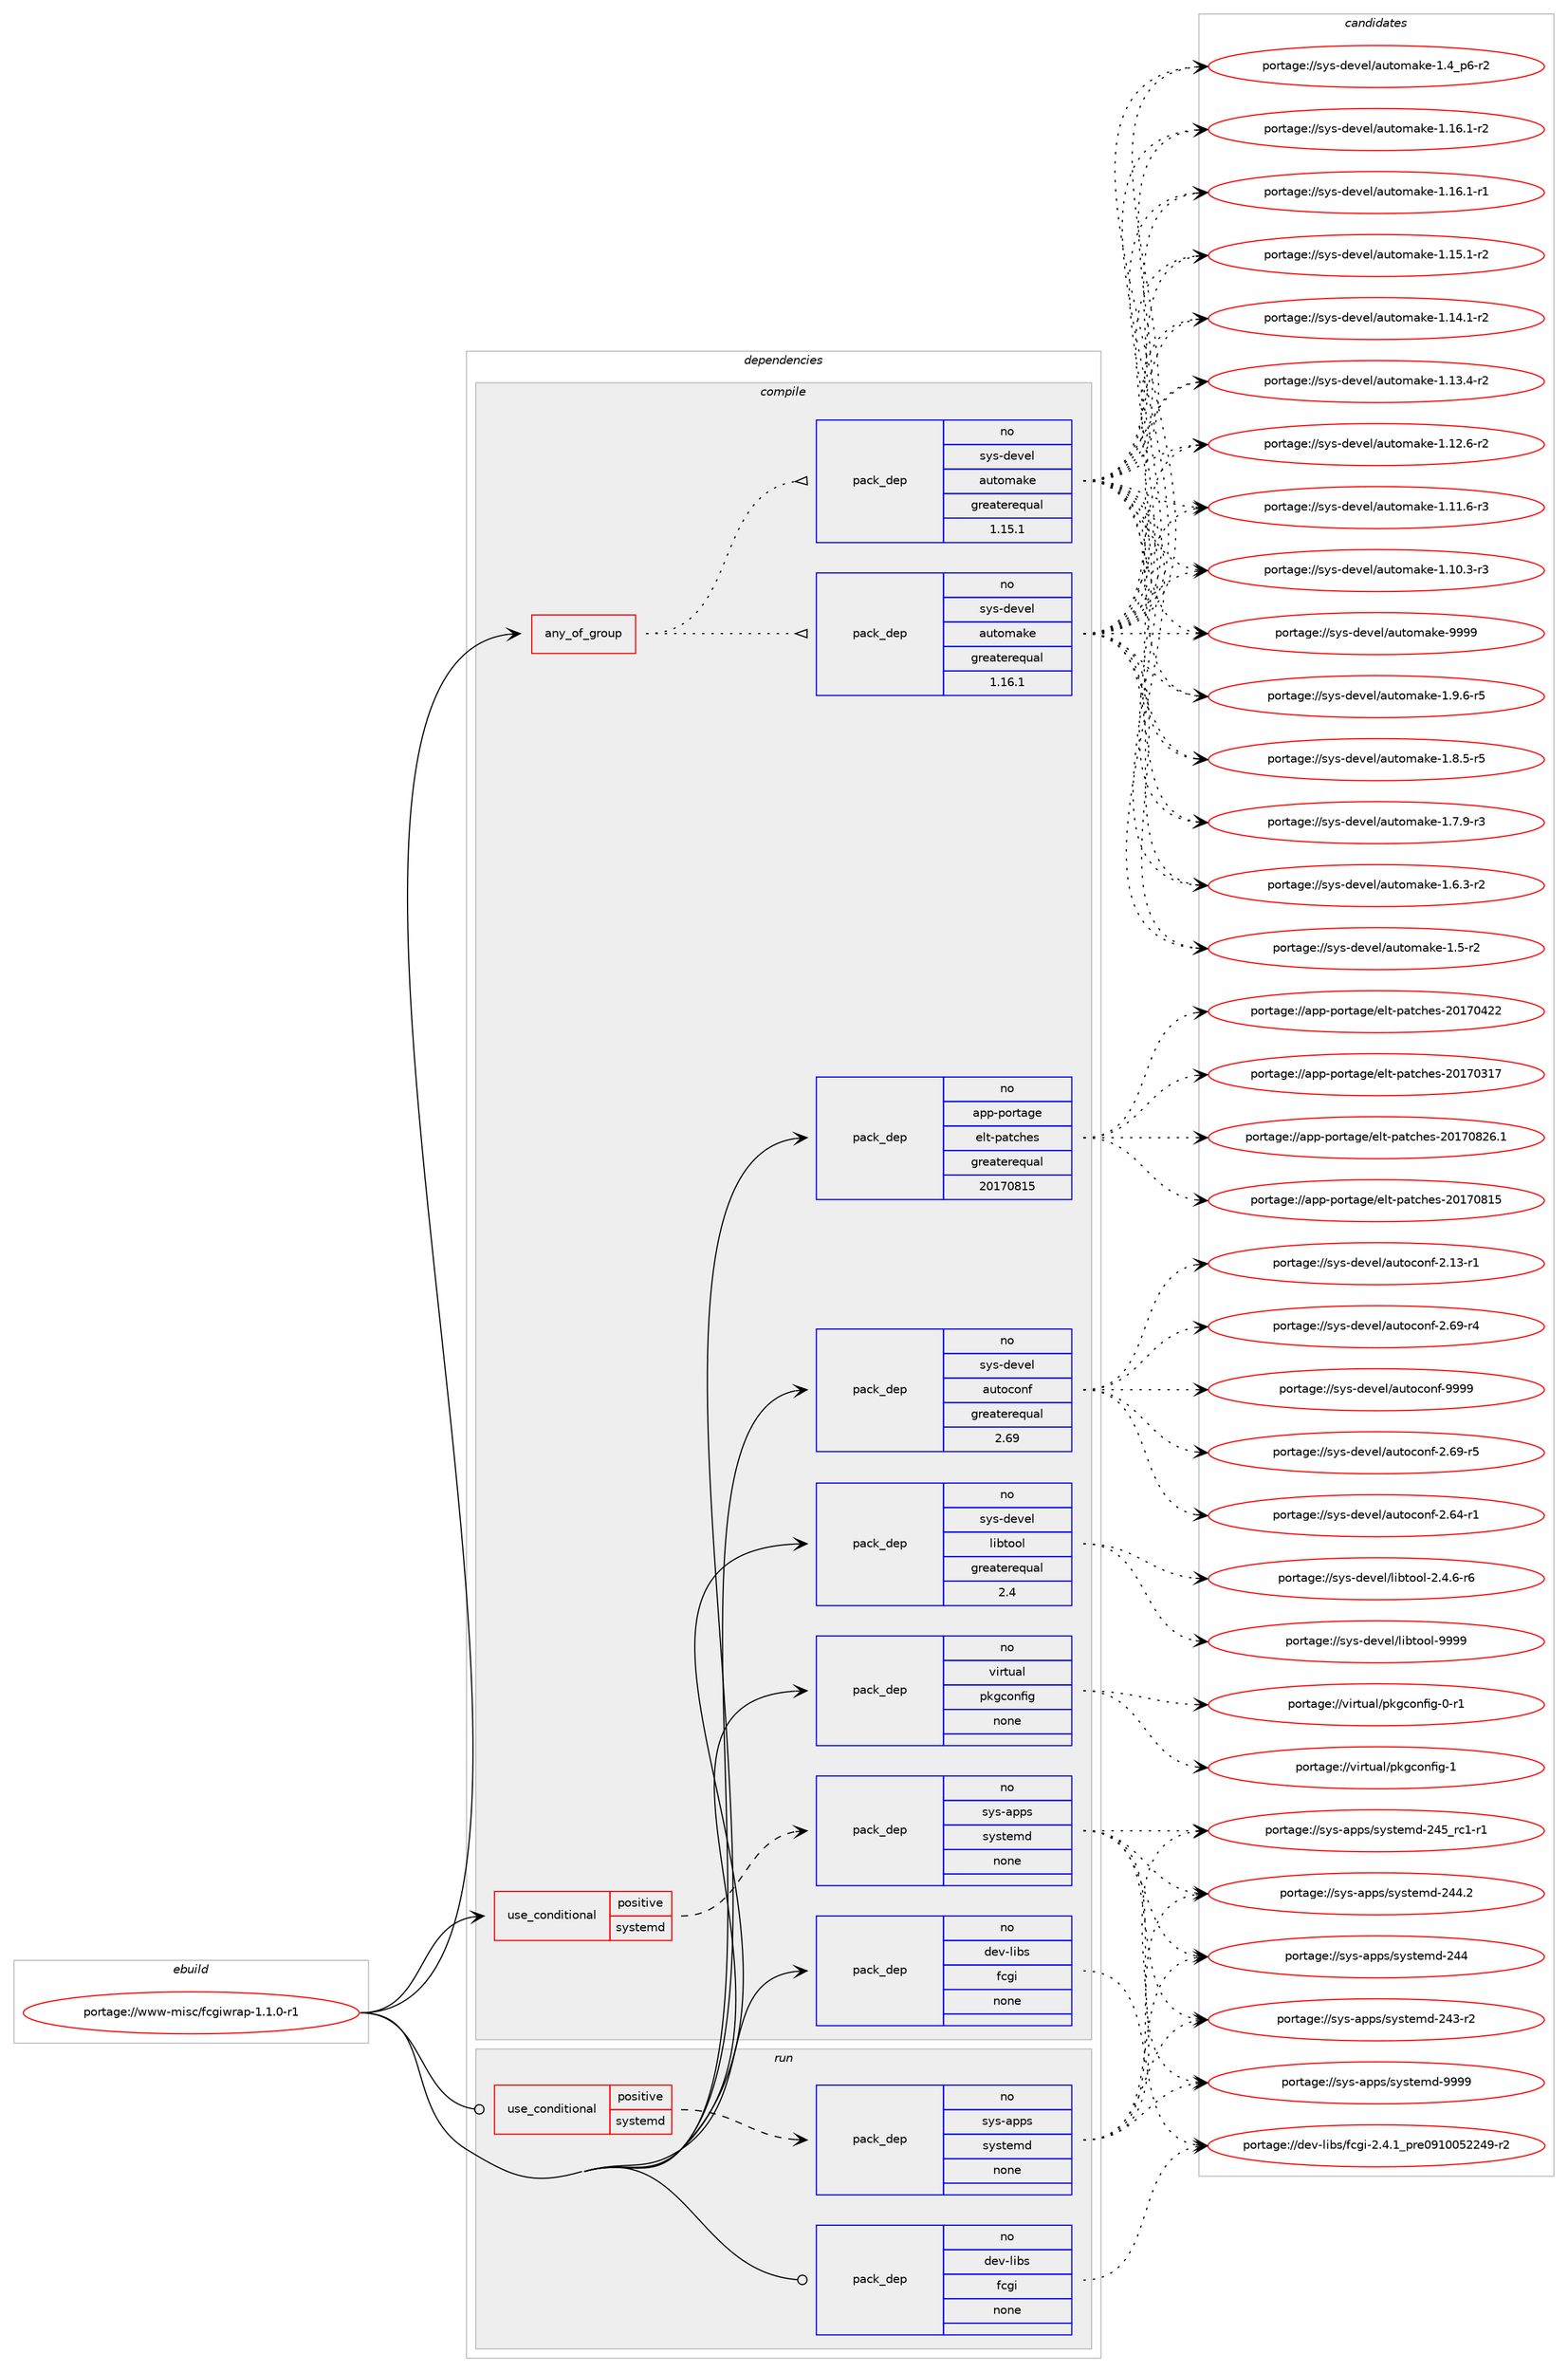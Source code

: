 digraph prolog {

# *************
# Graph options
# *************

newrank=true;
concentrate=true;
compound=true;
graph [rankdir=LR,fontname=Helvetica,fontsize=10,ranksep=1.5];#, ranksep=2.5, nodesep=0.2];
edge  [arrowhead=vee];
node  [fontname=Helvetica,fontsize=10];

# **********
# The ebuild
# **********

subgraph cluster_leftcol {
color=gray;
rank=same;
label=<<i>ebuild</i>>;
id [label="portage://www-misc/fcgiwrap-1.1.0-r1", color=red, width=4, href="../www-misc/fcgiwrap-1.1.0-r1.svg"];
}

# ****************
# The dependencies
# ****************

subgraph cluster_midcol {
color=gray;
label=<<i>dependencies</i>>;
subgraph cluster_compile {
fillcolor="#eeeeee";
style=filled;
label=<<i>compile</i>>;
subgraph any482 {
dependency27496 [label=<<TABLE BORDER="0" CELLBORDER="1" CELLSPACING="0" CELLPADDING="4"><TR><TD CELLPADDING="10">any_of_group</TD></TR></TABLE>>, shape=none, color=red];subgraph pack22377 {
dependency27497 [label=<<TABLE BORDER="0" CELLBORDER="1" CELLSPACING="0" CELLPADDING="4" WIDTH="220"><TR><TD ROWSPAN="6" CELLPADDING="30">pack_dep</TD></TR><TR><TD WIDTH="110">no</TD></TR><TR><TD>sys-devel</TD></TR><TR><TD>automake</TD></TR><TR><TD>greaterequal</TD></TR><TR><TD>1.16.1</TD></TR></TABLE>>, shape=none, color=blue];
}
dependency27496:e -> dependency27497:w [weight=20,style="dotted",arrowhead="oinv"];
subgraph pack22378 {
dependency27498 [label=<<TABLE BORDER="0" CELLBORDER="1" CELLSPACING="0" CELLPADDING="4" WIDTH="220"><TR><TD ROWSPAN="6" CELLPADDING="30">pack_dep</TD></TR><TR><TD WIDTH="110">no</TD></TR><TR><TD>sys-devel</TD></TR><TR><TD>automake</TD></TR><TR><TD>greaterequal</TD></TR><TR><TD>1.15.1</TD></TR></TABLE>>, shape=none, color=blue];
}
dependency27496:e -> dependency27498:w [weight=20,style="dotted",arrowhead="oinv"];
}
id:e -> dependency27496:w [weight=20,style="solid",arrowhead="vee"];
subgraph cond4614 {
dependency27499 [label=<<TABLE BORDER="0" CELLBORDER="1" CELLSPACING="0" CELLPADDING="4"><TR><TD ROWSPAN="3" CELLPADDING="10">use_conditional</TD></TR><TR><TD>positive</TD></TR><TR><TD>systemd</TD></TR></TABLE>>, shape=none, color=red];
subgraph pack22379 {
dependency27500 [label=<<TABLE BORDER="0" CELLBORDER="1" CELLSPACING="0" CELLPADDING="4" WIDTH="220"><TR><TD ROWSPAN="6" CELLPADDING="30">pack_dep</TD></TR><TR><TD WIDTH="110">no</TD></TR><TR><TD>sys-apps</TD></TR><TR><TD>systemd</TD></TR><TR><TD>none</TD></TR><TR><TD></TD></TR></TABLE>>, shape=none, color=blue];
}
dependency27499:e -> dependency27500:w [weight=20,style="dashed",arrowhead="vee"];
}
id:e -> dependency27499:w [weight=20,style="solid",arrowhead="vee"];
subgraph pack22380 {
dependency27501 [label=<<TABLE BORDER="0" CELLBORDER="1" CELLSPACING="0" CELLPADDING="4" WIDTH="220"><TR><TD ROWSPAN="6" CELLPADDING="30">pack_dep</TD></TR><TR><TD WIDTH="110">no</TD></TR><TR><TD>app-portage</TD></TR><TR><TD>elt-patches</TD></TR><TR><TD>greaterequal</TD></TR><TR><TD>20170815</TD></TR></TABLE>>, shape=none, color=blue];
}
id:e -> dependency27501:w [weight=20,style="solid",arrowhead="vee"];
subgraph pack22381 {
dependency27502 [label=<<TABLE BORDER="0" CELLBORDER="1" CELLSPACING="0" CELLPADDING="4" WIDTH="220"><TR><TD ROWSPAN="6" CELLPADDING="30">pack_dep</TD></TR><TR><TD WIDTH="110">no</TD></TR><TR><TD>dev-libs</TD></TR><TR><TD>fcgi</TD></TR><TR><TD>none</TD></TR><TR><TD></TD></TR></TABLE>>, shape=none, color=blue];
}
id:e -> dependency27502:w [weight=20,style="solid",arrowhead="vee"];
subgraph pack22382 {
dependency27503 [label=<<TABLE BORDER="0" CELLBORDER="1" CELLSPACING="0" CELLPADDING="4" WIDTH="220"><TR><TD ROWSPAN="6" CELLPADDING="30">pack_dep</TD></TR><TR><TD WIDTH="110">no</TD></TR><TR><TD>sys-devel</TD></TR><TR><TD>autoconf</TD></TR><TR><TD>greaterequal</TD></TR><TR><TD>2.69</TD></TR></TABLE>>, shape=none, color=blue];
}
id:e -> dependency27503:w [weight=20,style="solid",arrowhead="vee"];
subgraph pack22383 {
dependency27504 [label=<<TABLE BORDER="0" CELLBORDER="1" CELLSPACING="0" CELLPADDING="4" WIDTH="220"><TR><TD ROWSPAN="6" CELLPADDING="30">pack_dep</TD></TR><TR><TD WIDTH="110">no</TD></TR><TR><TD>sys-devel</TD></TR><TR><TD>libtool</TD></TR><TR><TD>greaterequal</TD></TR><TR><TD>2.4</TD></TR></TABLE>>, shape=none, color=blue];
}
id:e -> dependency27504:w [weight=20,style="solid",arrowhead="vee"];
subgraph pack22384 {
dependency27505 [label=<<TABLE BORDER="0" CELLBORDER="1" CELLSPACING="0" CELLPADDING="4" WIDTH="220"><TR><TD ROWSPAN="6" CELLPADDING="30">pack_dep</TD></TR><TR><TD WIDTH="110">no</TD></TR><TR><TD>virtual</TD></TR><TR><TD>pkgconfig</TD></TR><TR><TD>none</TD></TR><TR><TD></TD></TR></TABLE>>, shape=none, color=blue];
}
id:e -> dependency27505:w [weight=20,style="solid",arrowhead="vee"];
}
subgraph cluster_compileandrun {
fillcolor="#eeeeee";
style=filled;
label=<<i>compile and run</i>>;
}
subgraph cluster_run {
fillcolor="#eeeeee";
style=filled;
label=<<i>run</i>>;
subgraph cond4615 {
dependency27506 [label=<<TABLE BORDER="0" CELLBORDER="1" CELLSPACING="0" CELLPADDING="4"><TR><TD ROWSPAN="3" CELLPADDING="10">use_conditional</TD></TR><TR><TD>positive</TD></TR><TR><TD>systemd</TD></TR></TABLE>>, shape=none, color=red];
subgraph pack22385 {
dependency27507 [label=<<TABLE BORDER="0" CELLBORDER="1" CELLSPACING="0" CELLPADDING="4" WIDTH="220"><TR><TD ROWSPAN="6" CELLPADDING="30">pack_dep</TD></TR><TR><TD WIDTH="110">no</TD></TR><TR><TD>sys-apps</TD></TR><TR><TD>systemd</TD></TR><TR><TD>none</TD></TR><TR><TD></TD></TR></TABLE>>, shape=none, color=blue];
}
dependency27506:e -> dependency27507:w [weight=20,style="dashed",arrowhead="vee"];
}
id:e -> dependency27506:w [weight=20,style="solid",arrowhead="odot"];
subgraph pack22386 {
dependency27508 [label=<<TABLE BORDER="0" CELLBORDER="1" CELLSPACING="0" CELLPADDING="4" WIDTH="220"><TR><TD ROWSPAN="6" CELLPADDING="30">pack_dep</TD></TR><TR><TD WIDTH="110">no</TD></TR><TR><TD>dev-libs</TD></TR><TR><TD>fcgi</TD></TR><TR><TD>none</TD></TR><TR><TD></TD></TR></TABLE>>, shape=none, color=blue];
}
id:e -> dependency27508:w [weight=20,style="solid",arrowhead="odot"];
}
}

# **************
# The candidates
# **************

subgraph cluster_choices {
rank=same;
color=gray;
label=<<i>candidates</i>>;

subgraph choice22377 {
color=black;
nodesep=1;
choice115121115451001011181011084797117116111109971071014557575757 [label="portage://sys-devel/automake-9999", color=red, width=4,href="../sys-devel/automake-9999.svg"];
choice115121115451001011181011084797117116111109971071014549465746544511453 [label="portage://sys-devel/automake-1.9.6-r5", color=red, width=4,href="../sys-devel/automake-1.9.6-r5.svg"];
choice115121115451001011181011084797117116111109971071014549465646534511453 [label="portage://sys-devel/automake-1.8.5-r5", color=red, width=4,href="../sys-devel/automake-1.8.5-r5.svg"];
choice115121115451001011181011084797117116111109971071014549465546574511451 [label="portage://sys-devel/automake-1.7.9-r3", color=red, width=4,href="../sys-devel/automake-1.7.9-r3.svg"];
choice115121115451001011181011084797117116111109971071014549465446514511450 [label="portage://sys-devel/automake-1.6.3-r2", color=red, width=4,href="../sys-devel/automake-1.6.3-r2.svg"];
choice11512111545100101118101108479711711611110997107101454946534511450 [label="portage://sys-devel/automake-1.5-r2", color=red, width=4,href="../sys-devel/automake-1.5-r2.svg"];
choice115121115451001011181011084797117116111109971071014549465295112544511450 [label="portage://sys-devel/automake-1.4_p6-r2", color=red, width=4,href="../sys-devel/automake-1.4_p6-r2.svg"];
choice11512111545100101118101108479711711611110997107101454946495446494511450 [label="portage://sys-devel/automake-1.16.1-r2", color=red, width=4,href="../sys-devel/automake-1.16.1-r2.svg"];
choice11512111545100101118101108479711711611110997107101454946495446494511449 [label="portage://sys-devel/automake-1.16.1-r1", color=red, width=4,href="../sys-devel/automake-1.16.1-r1.svg"];
choice11512111545100101118101108479711711611110997107101454946495346494511450 [label="portage://sys-devel/automake-1.15.1-r2", color=red, width=4,href="../sys-devel/automake-1.15.1-r2.svg"];
choice11512111545100101118101108479711711611110997107101454946495246494511450 [label="portage://sys-devel/automake-1.14.1-r2", color=red, width=4,href="../sys-devel/automake-1.14.1-r2.svg"];
choice11512111545100101118101108479711711611110997107101454946495146524511450 [label="portage://sys-devel/automake-1.13.4-r2", color=red, width=4,href="../sys-devel/automake-1.13.4-r2.svg"];
choice11512111545100101118101108479711711611110997107101454946495046544511450 [label="portage://sys-devel/automake-1.12.6-r2", color=red, width=4,href="../sys-devel/automake-1.12.6-r2.svg"];
choice11512111545100101118101108479711711611110997107101454946494946544511451 [label="portage://sys-devel/automake-1.11.6-r3", color=red, width=4,href="../sys-devel/automake-1.11.6-r3.svg"];
choice11512111545100101118101108479711711611110997107101454946494846514511451 [label="portage://sys-devel/automake-1.10.3-r3", color=red, width=4,href="../sys-devel/automake-1.10.3-r3.svg"];
dependency27497:e -> choice115121115451001011181011084797117116111109971071014557575757:w [style=dotted,weight="100"];
dependency27497:e -> choice115121115451001011181011084797117116111109971071014549465746544511453:w [style=dotted,weight="100"];
dependency27497:e -> choice115121115451001011181011084797117116111109971071014549465646534511453:w [style=dotted,weight="100"];
dependency27497:e -> choice115121115451001011181011084797117116111109971071014549465546574511451:w [style=dotted,weight="100"];
dependency27497:e -> choice115121115451001011181011084797117116111109971071014549465446514511450:w [style=dotted,weight="100"];
dependency27497:e -> choice11512111545100101118101108479711711611110997107101454946534511450:w [style=dotted,weight="100"];
dependency27497:e -> choice115121115451001011181011084797117116111109971071014549465295112544511450:w [style=dotted,weight="100"];
dependency27497:e -> choice11512111545100101118101108479711711611110997107101454946495446494511450:w [style=dotted,weight="100"];
dependency27497:e -> choice11512111545100101118101108479711711611110997107101454946495446494511449:w [style=dotted,weight="100"];
dependency27497:e -> choice11512111545100101118101108479711711611110997107101454946495346494511450:w [style=dotted,weight="100"];
dependency27497:e -> choice11512111545100101118101108479711711611110997107101454946495246494511450:w [style=dotted,weight="100"];
dependency27497:e -> choice11512111545100101118101108479711711611110997107101454946495146524511450:w [style=dotted,weight="100"];
dependency27497:e -> choice11512111545100101118101108479711711611110997107101454946495046544511450:w [style=dotted,weight="100"];
dependency27497:e -> choice11512111545100101118101108479711711611110997107101454946494946544511451:w [style=dotted,weight="100"];
dependency27497:e -> choice11512111545100101118101108479711711611110997107101454946494846514511451:w [style=dotted,weight="100"];
}
subgraph choice22378 {
color=black;
nodesep=1;
choice115121115451001011181011084797117116111109971071014557575757 [label="portage://sys-devel/automake-9999", color=red, width=4,href="../sys-devel/automake-9999.svg"];
choice115121115451001011181011084797117116111109971071014549465746544511453 [label="portage://sys-devel/automake-1.9.6-r5", color=red, width=4,href="../sys-devel/automake-1.9.6-r5.svg"];
choice115121115451001011181011084797117116111109971071014549465646534511453 [label="portage://sys-devel/automake-1.8.5-r5", color=red, width=4,href="../sys-devel/automake-1.8.5-r5.svg"];
choice115121115451001011181011084797117116111109971071014549465546574511451 [label="portage://sys-devel/automake-1.7.9-r3", color=red, width=4,href="../sys-devel/automake-1.7.9-r3.svg"];
choice115121115451001011181011084797117116111109971071014549465446514511450 [label="portage://sys-devel/automake-1.6.3-r2", color=red, width=4,href="../sys-devel/automake-1.6.3-r2.svg"];
choice11512111545100101118101108479711711611110997107101454946534511450 [label="portage://sys-devel/automake-1.5-r2", color=red, width=4,href="../sys-devel/automake-1.5-r2.svg"];
choice115121115451001011181011084797117116111109971071014549465295112544511450 [label="portage://sys-devel/automake-1.4_p6-r2", color=red, width=4,href="../sys-devel/automake-1.4_p6-r2.svg"];
choice11512111545100101118101108479711711611110997107101454946495446494511450 [label="portage://sys-devel/automake-1.16.1-r2", color=red, width=4,href="../sys-devel/automake-1.16.1-r2.svg"];
choice11512111545100101118101108479711711611110997107101454946495446494511449 [label="portage://sys-devel/automake-1.16.1-r1", color=red, width=4,href="../sys-devel/automake-1.16.1-r1.svg"];
choice11512111545100101118101108479711711611110997107101454946495346494511450 [label="portage://sys-devel/automake-1.15.1-r2", color=red, width=4,href="../sys-devel/automake-1.15.1-r2.svg"];
choice11512111545100101118101108479711711611110997107101454946495246494511450 [label="portage://sys-devel/automake-1.14.1-r2", color=red, width=4,href="../sys-devel/automake-1.14.1-r2.svg"];
choice11512111545100101118101108479711711611110997107101454946495146524511450 [label="portage://sys-devel/automake-1.13.4-r2", color=red, width=4,href="../sys-devel/automake-1.13.4-r2.svg"];
choice11512111545100101118101108479711711611110997107101454946495046544511450 [label="portage://sys-devel/automake-1.12.6-r2", color=red, width=4,href="../sys-devel/automake-1.12.6-r2.svg"];
choice11512111545100101118101108479711711611110997107101454946494946544511451 [label="portage://sys-devel/automake-1.11.6-r3", color=red, width=4,href="../sys-devel/automake-1.11.6-r3.svg"];
choice11512111545100101118101108479711711611110997107101454946494846514511451 [label="portage://sys-devel/automake-1.10.3-r3", color=red, width=4,href="../sys-devel/automake-1.10.3-r3.svg"];
dependency27498:e -> choice115121115451001011181011084797117116111109971071014557575757:w [style=dotted,weight="100"];
dependency27498:e -> choice115121115451001011181011084797117116111109971071014549465746544511453:w [style=dotted,weight="100"];
dependency27498:e -> choice115121115451001011181011084797117116111109971071014549465646534511453:w [style=dotted,weight="100"];
dependency27498:e -> choice115121115451001011181011084797117116111109971071014549465546574511451:w [style=dotted,weight="100"];
dependency27498:e -> choice115121115451001011181011084797117116111109971071014549465446514511450:w [style=dotted,weight="100"];
dependency27498:e -> choice11512111545100101118101108479711711611110997107101454946534511450:w [style=dotted,weight="100"];
dependency27498:e -> choice115121115451001011181011084797117116111109971071014549465295112544511450:w [style=dotted,weight="100"];
dependency27498:e -> choice11512111545100101118101108479711711611110997107101454946495446494511450:w [style=dotted,weight="100"];
dependency27498:e -> choice11512111545100101118101108479711711611110997107101454946495446494511449:w [style=dotted,weight="100"];
dependency27498:e -> choice11512111545100101118101108479711711611110997107101454946495346494511450:w [style=dotted,weight="100"];
dependency27498:e -> choice11512111545100101118101108479711711611110997107101454946495246494511450:w [style=dotted,weight="100"];
dependency27498:e -> choice11512111545100101118101108479711711611110997107101454946495146524511450:w [style=dotted,weight="100"];
dependency27498:e -> choice11512111545100101118101108479711711611110997107101454946495046544511450:w [style=dotted,weight="100"];
dependency27498:e -> choice11512111545100101118101108479711711611110997107101454946494946544511451:w [style=dotted,weight="100"];
dependency27498:e -> choice11512111545100101118101108479711711611110997107101454946494846514511451:w [style=dotted,weight="100"];
}
subgraph choice22379 {
color=black;
nodesep=1;
choice1151211154597112112115471151211151161011091004557575757 [label="portage://sys-apps/systemd-9999", color=red, width=4,href="../sys-apps/systemd-9999.svg"];
choice115121115459711211211547115121115116101109100455052539511499494511449 [label="portage://sys-apps/systemd-245_rc1-r1", color=red, width=4,href="../sys-apps/systemd-245_rc1-r1.svg"];
choice115121115459711211211547115121115116101109100455052524650 [label="portage://sys-apps/systemd-244.2", color=red, width=4,href="../sys-apps/systemd-244.2.svg"];
choice11512111545971121121154711512111511610110910045505252 [label="portage://sys-apps/systemd-244", color=red, width=4,href="../sys-apps/systemd-244.svg"];
choice115121115459711211211547115121115116101109100455052514511450 [label="portage://sys-apps/systemd-243-r2", color=red, width=4,href="../sys-apps/systemd-243-r2.svg"];
dependency27500:e -> choice1151211154597112112115471151211151161011091004557575757:w [style=dotted,weight="100"];
dependency27500:e -> choice115121115459711211211547115121115116101109100455052539511499494511449:w [style=dotted,weight="100"];
dependency27500:e -> choice115121115459711211211547115121115116101109100455052524650:w [style=dotted,weight="100"];
dependency27500:e -> choice11512111545971121121154711512111511610110910045505252:w [style=dotted,weight="100"];
dependency27500:e -> choice115121115459711211211547115121115116101109100455052514511450:w [style=dotted,weight="100"];
}
subgraph choice22380 {
color=black;
nodesep=1;
choice971121124511211111411697103101471011081164511297116991041011154550484955485650544649 [label="portage://app-portage/elt-patches-20170826.1", color=red, width=4,href="../app-portage/elt-patches-20170826.1.svg"];
choice97112112451121111141169710310147101108116451129711699104101115455048495548564953 [label="portage://app-portage/elt-patches-20170815", color=red, width=4,href="../app-portage/elt-patches-20170815.svg"];
choice97112112451121111141169710310147101108116451129711699104101115455048495548525050 [label="portage://app-portage/elt-patches-20170422", color=red, width=4,href="../app-portage/elt-patches-20170422.svg"];
choice97112112451121111141169710310147101108116451129711699104101115455048495548514955 [label="portage://app-portage/elt-patches-20170317", color=red, width=4,href="../app-portage/elt-patches-20170317.svg"];
dependency27501:e -> choice971121124511211111411697103101471011081164511297116991041011154550484955485650544649:w [style=dotted,weight="100"];
dependency27501:e -> choice97112112451121111141169710310147101108116451129711699104101115455048495548564953:w [style=dotted,weight="100"];
dependency27501:e -> choice97112112451121111141169710310147101108116451129711699104101115455048495548525050:w [style=dotted,weight="100"];
dependency27501:e -> choice97112112451121111141169710310147101108116451129711699104101115455048495548514955:w [style=dotted,weight="100"];
}
subgraph choice22381 {
color=black;
nodesep=1;
choice1001011184510810598115471029910310545504652464995112114101485749484853505052574511450 [label="portage://dev-libs/fcgi-2.4.1_pre0910052249-r2", color=red, width=4,href="../dev-libs/fcgi-2.4.1_pre0910052249-r2.svg"];
dependency27502:e -> choice1001011184510810598115471029910310545504652464995112114101485749484853505052574511450:w [style=dotted,weight="100"];
}
subgraph choice22382 {
color=black;
nodesep=1;
choice115121115451001011181011084797117116111991111101024557575757 [label="portage://sys-devel/autoconf-9999", color=red, width=4,href="../sys-devel/autoconf-9999.svg"];
choice1151211154510010111810110847971171161119911111010245504654574511453 [label="portage://sys-devel/autoconf-2.69-r5", color=red, width=4,href="../sys-devel/autoconf-2.69-r5.svg"];
choice1151211154510010111810110847971171161119911111010245504654574511452 [label="portage://sys-devel/autoconf-2.69-r4", color=red, width=4,href="../sys-devel/autoconf-2.69-r4.svg"];
choice1151211154510010111810110847971171161119911111010245504654524511449 [label="portage://sys-devel/autoconf-2.64-r1", color=red, width=4,href="../sys-devel/autoconf-2.64-r1.svg"];
choice1151211154510010111810110847971171161119911111010245504649514511449 [label="portage://sys-devel/autoconf-2.13-r1", color=red, width=4,href="../sys-devel/autoconf-2.13-r1.svg"];
dependency27503:e -> choice115121115451001011181011084797117116111991111101024557575757:w [style=dotted,weight="100"];
dependency27503:e -> choice1151211154510010111810110847971171161119911111010245504654574511453:w [style=dotted,weight="100"];
dependency27503:e -> choice1151211154510010111810110847971171161119911111010245504654574511452:w [style=dotted,weight="100"];
dependency27503:e -> choice1151211154510010111810110847971171161119911111010245504654524511449:w [style=dotted,weight="100"];
dependency27503:e -> choice1151211154510010111810110847971171161119911111010245504649514511449:w [style=dotted,weight="100"];
}
subgraph choice22383 {
color=black;
nodesep=1;
choice1151211154510010111810110847108105981161111111084557575757 [label="portage://sys-devel/libtool-9999", color=red, width=4,href="../sys-devel/libtool-9999.svg"];
choice1151211154510010111810110847108105981161111111084550465246544511454 [label="portage://sys-devel/libtool-2.4.6-r6", color=red, width=4,href="../sys-devel/libtool-2.4.6-r6.svg"];
dependency27504:e -> choice1151211154510010111810110847108105981161111111084557575757:w [style=dotted,weight="100"];
dependency27504:e -> choice1151211154510010111810110847108105981161111111084550465246544511454:w [style=dotted,weight="100"];
}
subgraph choice22384 {
color=black;
nodesep=1;
choice1181051141161179710847112107103991111101021051034549 [label="portage://virtual/pkgconfig-1", color=red, width=4,href="../virtual/pkgconfig-1.svg"];
choice11810511411611797108471121071039911111010210510345484511449 [label="portage://virtual/pkgconfig-0-r1", color=red, width=4,href="../virtual/pkgconfig-0-r1.svg"];
dependency27505:e -> choice1181051141161179710847112107103991111101021051034549:w [style=dotted,weight="100"];
dependency27505:e -> choice11810511411611797108471121071039911111010210510345484511449:w [style=dotted,weight="100"];
}
subgraph choice22385 {
color=black;
nodesep=1;
choice1151211154597112112115471151211151161011091004557575757 [label="portage://sys-apps/systemd-9999", color=red, width=4,href="../sys-apps/systemd-9999.svg"];
choice115121115459711211211547115121115116101109100455052539511499494511449 [label="portage://sys-apps/systemd-245_rc1-r1", color=red, width=4,href="../sys-apps/systemd-245_rc1-r1.svg"];
choice115121115459711211211547115121115116101109100455052524650 [label="portage://sys-apps/systemd-244.2", color=red, width=4,href="../sys-apps/systemd-244.2.svg"];
choice11512111545971121121154711512111511610110910045505252 [label="portage://sys-apps/systemd-244", color=red, width=4,href="../sys-apps/systemd-244.svg"];
choice115121115459711211211547115121115116101109100455052514511450 [label="portage://sys-apps/systemd-243-r2", color=red, width=4,href="../sys-apps/systemd-243-r2.svg"];
dependency27507:e -> choice1151211154597112112115471151211151161011091004557575757:w [style=dotted,weight="100"];
dependency27507:e -> choice115121115459711211211547115121115116101109100455052539511499494511449:w [style=dotted,weight="100"];
dependency27507:e -> choice115121115459711211211547115121115116101109100455052524650:w [style=dotted,weight="100"];
dependency27507:e -> choice11512111545971121121154711512111511610110910045505252:w [style=dotted,weight="100"];
dependency27507:e -> choice115121115459711211211547115121115116101109100455052514511450:w [style=dotted,weight="100"];
}
subgraph choice22386 {
color=black;
nodesep=1;
choice1001011184510810598115471029910310545504652464995112114101485749484853505052574511450 [label="portage://dev-libs/fcgi-2.4.1_pre0910052249-r2", color=red, width=4,href="../dev-libs/fcgi-2.4.1_pre0910052249-r2.svg"];
dependency27508:e -> choice1001011184510810598115471029910310545504652464995112114101485749484853505052574511450:w [style=dotted,weight="100"];
}
}

}
